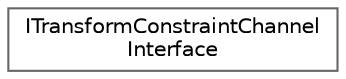 digraph "Graphical Class Hierarchy"
{
 // INTERACTIVE_SVG=YES
 // LATEX_PDF_SIZE
  bgcolor="transparent";
  edge [fontname=Helvetica,fontsize=10,labelfontname=Helvetica,labelfontsize=10];
  node [fontname=Helvetica,fontsize=10,shape=box,height=0.2,width=0.4];
  rankdir="LR";
  Node0 [id="Node000000",label="ITransformConstraintChannel\lInterface",height=0.2,width=0.4,color="grey40", fillcolor="white", style="filled",URL="$d3/d63/structITransformConstraintChannelInterface.html",tooltip="Abstract interface that defines animatable capabilities for transformable handles."];
}
